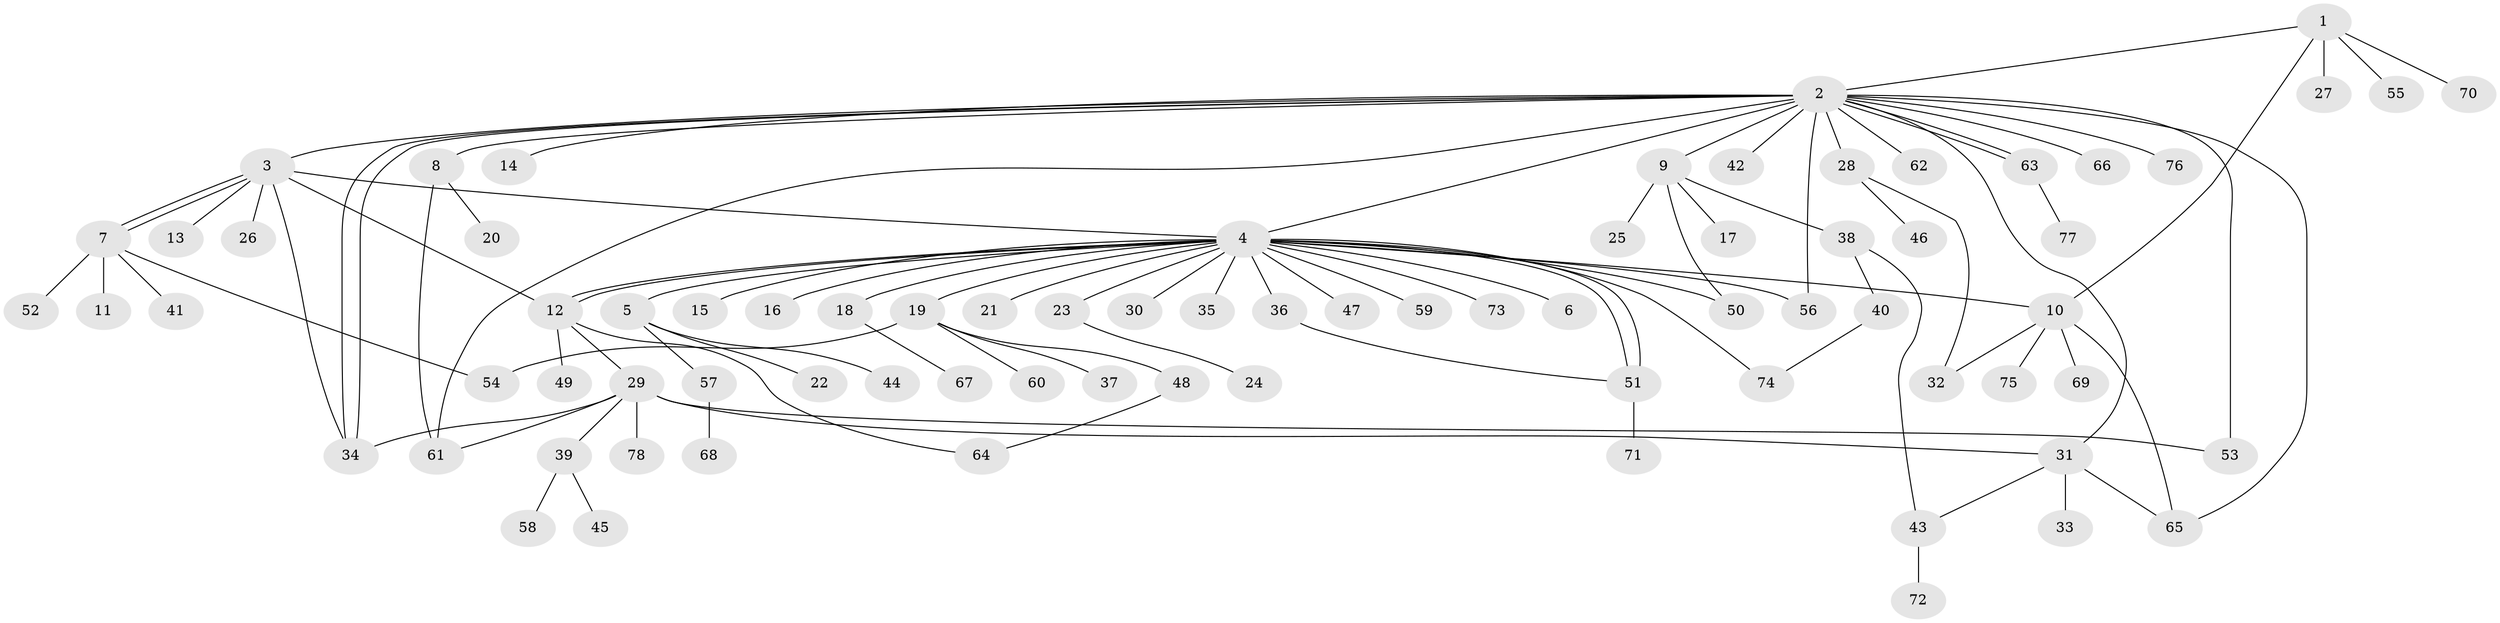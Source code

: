 // coarse degree distribution, {9: 0.016666666666666666, 20: 0.016666666666666666, 10: 0.016666666666666666, 27: 0.016666666666666666, 3: 0.06666666666666667, 1: 0.5833333333333334, 2: 0.21666666666666667, 6: 0.016666666666666666, 11: 0.016666666666666666, 4: 0.03333333333333333}
// Generated by graph-tools (version 1.1) at 2025/23/03/03/25 07:23:52]
// undirected, 78 vertices, 101 edges
graph export_dot {
graph [start="1"]
  node [color=gray90,style=filled];
  1;
  2;
  3;
  4;
  5;
  6;
  7;
  8;
  9;
  10;
  11;
  12;
  13;
  14;
  15;
  16;
  17;
  18;
  19;
  20;
  21;
  22;
  23;
  24;
  25;
  26;
  27;
  28;
  29;
  30;
  31;
  32;
  33;
  34;
  35;
  36;
  37;
  38;
  39;
  40;
  41;
  42;
  43;
  44;
  45;
  46;
  47;
  48;
  49;
  50;
  51;
  52;
  53;
  54;
  55;
  56;
  57;
  58;
  59;
  60;
  61;
  62;
  63;
  64;
  65;
  66;
  67;
  68;
  69;
  70;
  71;
  72;
  73;
  74;
  75;
  76;
  77;
  78;
  1 -- 2;
  1 -- 10;
  1 -- 27;
  1 -- 55;
  1 -- 70;
  2 -- 3;
  2 -- 4;
  2 -- 8;
  2 -- 9;
  2 -- 14;
  2 -- 28;
  2 -- 31;
  2 -- 34;
  2 -- 34;
  2 -- 42;
  2 -- 53;
  2 -- 56;
  2 -- 61;
  2 -- 62;
  2 -- 63;
  2 -- 63;
  2 -- 65;
  2 -- 66;
  2 -- 76;
  3 -- 4;
  3 -- 7;
  3 -- 7;
  3 -- 12;
  3 -- 13;
  3 -- 26;
  3 -- 34;
  4 -- 5;
  4 -- 6;
  4 -- 10;
  4 -- 12;
  4 -- 12;
  4 -- 15;
  4 -- 16;
  4 -- 18;
  4 -- 19;
  4 -- 21;
  4 -- 23;
  4 -- 30;
  4 -- 35;
  4 -- 36;
  4 -- 47;
  4 -- 50;
  4 -- 51;
  4 -- 51;
  4 -- 56;
  4 -- 59;
  4 -- 73;
  4 -- 74;
  5 -- 22;
  5 -- 44;
  5 -- 57;
  7 -- 11;
  7 -- 41;
  7 -- 52;
  7 -- 54;
  8 -- 20;
  8 -- 61;
  9 -- 17;
  9 -- 25;
  9 -- 38;
  9 -- 50;
  10 -- 32;
  10 -- 65;
  10 -- 69;
  10 -- 75;
  12 -- 29;
  12 -- 49;
  12 -- 64;
  18 -- 67;
  19 -- 37;
  19 -- 48;
  19 -- 54;
  19 -- 60;
  23 -- 24;
  28 -- 32;
  28 -- 46;
  29 -- 31;
  29 -- 34;
  29 -- 39;
  29 -- 53;
  29 -- 61;
  29 -- 78;
  31 -- 33;
  31 -- 43;
  31 -- 65;
  36 -- 51;
  38 -- 40;
  38 -- 43;
  39 -- 45;
  39 -- 58;
  40 -- 74;
  43 -- 72;
  48 -- 64;
  51 -- 71;
  57 -- 68;
  63 -- 77;
}
